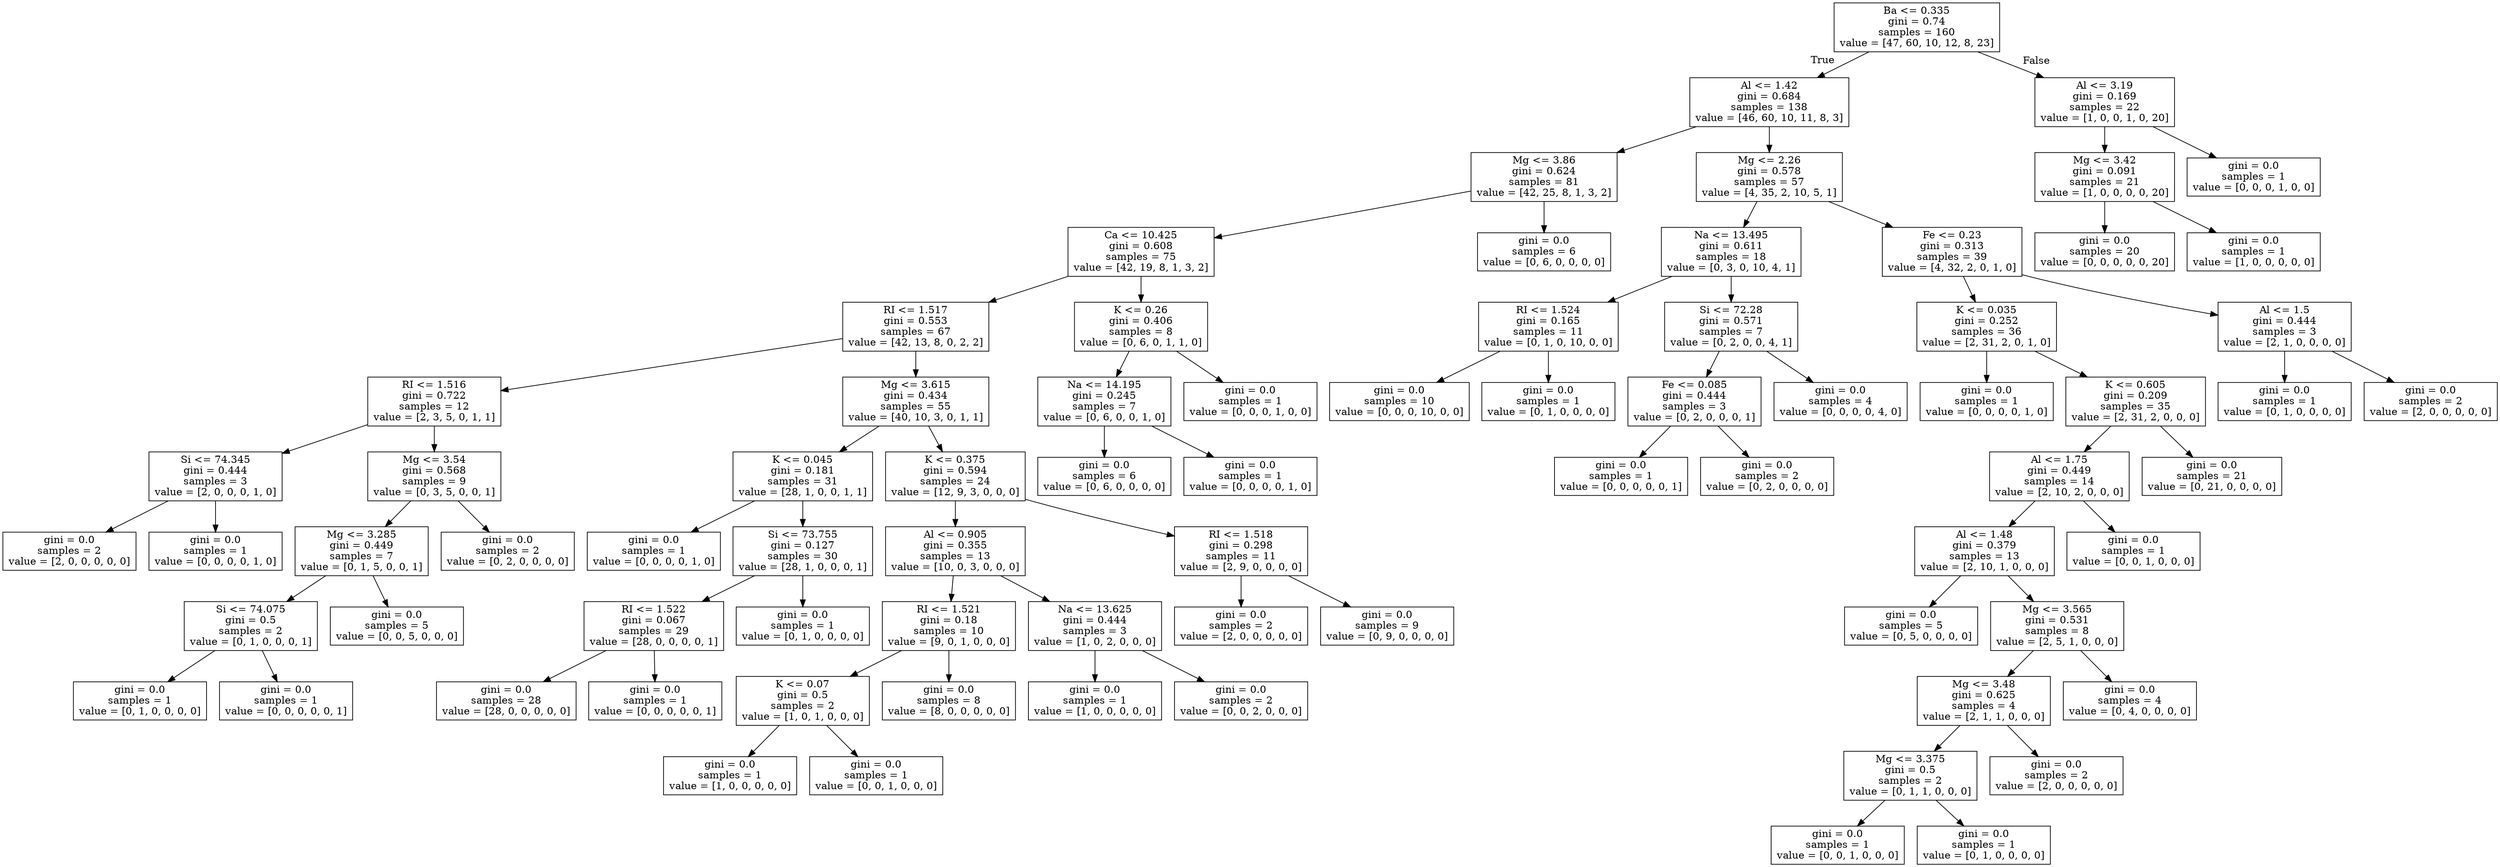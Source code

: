digraph Tree {
node [shape=box] ;
0 [label="Ba <= 0.335\ngini = 0.74\nsamples = 160\nvalue = [47, 60, 10, 12, 8, 23]"] ;
1 [label="Al <= 1.42\ngini = 0.684\nsamples = 138\nvalue = [46, 60, 10, 11, 8, 3]"] ;
0 -> 1 [labeldistance=2.5, labelangle=45, headlabel="True"] ;
2 [label="Mg <= 3.86\ngini = 0.624\nsamples = 81\nvalue = [42, 25, 8, 1, 3, 2]"] ;
1 -> 2 ;
3 [label="Ca <= 10.425\ngini = 0.608\nsamples = 75\nvalue = [42, 19, 8, 1, 3, 2]"] ;
2 -> 3 ;
4 [label="RI <= 1.517\ngini = 0.553\nsamples = 67\nvalue = [42, 13, 8, 0, 2, 2]"] ;
3 -> 4 ;
5 [label="RI <= 1.516\ngini = 0.722\nsamples = 12\nvalue = [2, 3, 5, 0, 1, 1]"] ;
4 -> 5 ;
6 [label="Si <= 74.345\ngini = 0.444\nsamples = 3\nvalue = [2, 0, 0, 0, 1, 0]"] ;
5 -> 6 ;
7 [label="gini = 0.0\nsamples = 2\nvalue = [2, 0, 0, 0, 0, 0]"] ;
6 -> 7 ;
8 [label="gini = 0.0\nsamples = 1\nvalue = [0, 0, 0, 0, 1, 0]"] ;
6 -> 8 ;
9 [label="Mg <= 3.54\ngini = 0.568\nsamples = 9\nvalue = [0, 3, 5, 0, 0, 1]"] ;
5 -> 9 ;
10 [label="Mg <= 3.285\ngini = 0.449\nsamples = 7\nvalue = [0, 1, 5, 0, 0, 1]"] ;
9 -> 10 ;
11 [label="Si <= 74.075\ngini = 0.5\nsamples = 2\nvalue = [0, 1, 0, 0, 0, 1]"] ;
10 -> 11 ;
12 [label="gini = 0.0\nsamples = 1\nvalue = [0, 1, 0, 0, 0, 0]"] ;
11 -> 12 ;
13 [label="gini = 0.0\nsamples = 1\nvalue = [0, 0, 0, 0, 0, 1]"] ;
11 -> 13 ;
14 [label="gini = 0.0\nsamples = 5\nvalue = [0, 0, 5, 0, 0, 0]"] ;
10 -> 14 ;
15 [label="gini = 0.0\nsamples = 2\nvalue = [0, 2, 0, 0, 0, 0]"] ;
9 -> 15 ;
16 [label="Mg <= 3.615\ngini = 0.434\nsamples = 55\nvalue = [40, 10, 3, 0, 1, 1]"] ;
4 -> 16 ;
17 [label="K <= 0.045\ngini = 0.181\nsamples = 31\nvalue = [28, 1, 0, 0, 1, 1]"] ;
16 -> 17 ;
18 [label="gini = 0.0\nsamples = 1\nvalue = [0, 0, 0, 0, 1, 0]"] ;
17 -> 18 ;
19 [label="Si <= 73.755\ngini = 0.127\nsamples = 30\nvalue = [28, 1, 0, 0, 0, 1]"] ;
17 -> 19 ;
20 [label="RI <= 1.522\ngini = 0.067\nsamples = 29\nvalue = [28, 0, 0, 0, 0, 1]"] ;
19 -> 20 ;
21 [label="gini = 0.0\nsamples = 28\nvalue = [28, 0, 0, 0, 0, 0]"] ;
20 -> 21 ;
22 [label="gini = 0.0\nsamples = 1\nvalue = [0, 0, 0, 0, 0, 1]"] ;
20 -> 22 ;
23 [label="gini = 0.0\nsamples = 1\nvalue = [0, 1, 0, 0, 0, 0]"] ;
19 -> 23 ;
24 [label="K <= 0.375\ngini = 0.594\nsamples = 24\nvalue = [12, 9, 3, 0, 0, 0]"] ;
16 -> 24 ;
25 [label="Al <= 0.905\ngini = 0.355\nsamples = 13\nvalue = [10, 0, 3, 0, 0, 0]"] ;
24 -> 25 ;
26 [label="RI <= 1.521\ngini = 0.18\nsamples = 10\nvalue = [9, 0, 1, 0, 0, 0]"] ;
25 -> 26 ;
27 [label="K <= 0.07\ngini = 0.5\nsamples = 2\nvalue = [1, 0, 1, 0, 0, 0]"] ;
26 -> 27 ;
28 [label="gini = 0.0\nsamples = 1\nvalue = [1, 0, 0, 0, 0, 0]"] ;
27 -> 28 ;
29 [label="gini = 0.0\nsamples = 1\nvalue = [0, 0, 1, 0, 0, 0]"] ;
27 -> 29 ;
30 [label="gini = 0.0\nsamples = 8\nvalue = [8, 0, 0, 0, 0, 0]"] ;
26 -> 30 ;
31 [label="Na <= 13.625\ngini = 0.444\nsamples = 3\nvalue = [1, 0, 2, 0, 0, 0]"] ;
25 -> 31 ;
32 [label="gini = 0.0\nsamples = 1\nvalue = [1, 0, 0, 0, 0, 0]"] ;
31 -> 32 ;
33 [label="gini = 0.0\nsamples = 2\nvalue = [0, 0, 2, 0, 0, 0]"] ;
31 -> 33 ;
34 [label="RI <= 1.518\ngini = 0.298\nsamples = 11\nvalue = [2, 9, 0, 0, 0, 0]"] ;
24 -> 34 ;
35 [label="gini = 0.0\nsamples = 2\nvalue = [2, 0, 0, 0, 0, 0]"] ;
34 -> 35 ;
36 [label="gini = 0.0\nsamples = 9\nvalue = [0, 9, 0, 0, 0, 0]"] ;
34 -> 36 ;
37 [label="K <= 0.26\ngini = 0.406\nsamples = 8\nvalue = [0, 6, 0, 1, 1, 0]"] ;
3 -> 37 ;
38 [label="Na <= 14.195\ngini = 0.245\nsamples = 7\nvalue = [0, 6, 0, 0, 1, 0]"] ;
37 -> 38 ;
39 [label="gini = 0.0\nsamples = 6\nvalue = [0, 6, 0, 0, 0, 0]"] ;
38 -> 39 ;
40 [label="gini = 0.0\nsamples = 1\nvalue = [0, 0, 0, 0, 1, 0]"] ;
38 -> 40 ;
41 [label="gini = 0.0\nsamples = 1\nvalue = [0, 0, 0, 1, 0, 0]"] ;
37 -> 41 ;
42 [label="gini = 0.0\nsamples = 6\nvalue = [0, 6, 0, 0, 0, 0]"] ;
2 -> 42 ;
43 [label="Mg <= 2.26\ngini = 0.578\nsamples = 57\nvalue = [4, 35, 2, 10, 5, 1]"] ;
1 -> 43 ;
44 [label="Na <= 13.495\ngini = 0.611\nsamples = 18\nvalue = [0, 3, 0, 10, 4, 1]"] ;
43 -> 44 ;
45 [label="RI <= 1.524\ngini = 0.165\nsamples = 11\nvalue = [0, 1, 0, 10, 0, 0]"] ;
44 -> 45 ;
46 [label="gini = 0.0\nsamples = 10\nvalue = [0, 0, 0, 10, 0, 0]"] ;
45 -> 46 ;
47 [label="gini = 0.0\nsamples = 1\nvalue = [0, 1, 0, 0, 0, 0]"] ;
45 -> 47 ;
48 [label="Si <= 72.28\ngini = 0.571\nsamples = 7\nvalue = [0, 2, 0, 0, 4, 1]"] ;
44 -> 48 ;
49 [label="Fe <= 0.085\ngini = 0.444\nsamples = 3\nvalue = [0, 2, 0, 0, 0, 1]"] ;
48 -> 49 ;
50 [label="gini = 0.0\nsamples = 1\nvalue = [0, 0, 0, 0, 0, 1]"] ;
49 -> 50 ;
51 [label="gini = 0.0\nsamples = 2\nvalue = [0, 2, 0, 0, 0, 0]"] ;
49 -> 51 ;
52 [label="gini = 0.0\nsamples = 4\nvalue = [0, 0, 0, 0, 4, 0]"] ;
48 -> 52 ;
53 [label="Fe <= 0.23\ngini = 0.313\nsamples = 39\nvalue = [4, 32, 2, 0, 1, 0]"] ;
43 -> 53 ;
54 [label="K <= 0.035\ngini = 0.252\nsamples = 36\nvalue = [2, 31, 2, 0, 1, 0]"] ;
53 -> 54 ;
55 [label="gini = 0.0\nsamples = 1\nvalue = [0, 0, 0, 0, 1, 0]"] ;
54 -> 55 ;
56 [label="K <= 0.605\ngini = 0.209\nsamples = 35\nvalue = [2, 31, 2, 0, 0, 0]"] ;
54 -> 56 ;
57 [label="Al <= 1.75\ngini = 0.449\nsamples = 14\nvalue = [2, 10, 2, 0, 0, 0]"] ;
56 -> 57 ;
58 [label="Al <= 1.48\ngini = 0.379\nsamples = 13\nvalue = [2, 10, 1, 0, 0, 0]"] ;
57 -> 58 ;
59 [label="gini = 0.0\nsamples = 5\nvalue = [0, 5, 0, 0, 0, 0]"] ;
58 -> 59 ;
60 [label="Mg <= 3.565\ngini = 0.531\nsamples = 8\nvalue = [2, 5, 1, 0, 0, 0]"] ;
58 -> 60 ;
61 [label="Mg <= 3.48\ngini = 0.625\nsamples = 4\nvalue = [2, 1, 1, 0, 0, 0]"] ;
60 -> 61 ;
62 [label="Mg <= 3.375\ngini = 0.5\nsamples = 2\nvalue = [0, 1, 1, 0, 0, 0]"] ;
61 -> 62 ;
63 [label="gini = 0.0\nsamples = 1\nvalue = [0, 0, 1, 0, 0, 0]"] ;
62 -> 63 ;
64 [label="gini = 0.0\nsamples = 1\nvalue = [0, 1, 0, 0, 0, 0]"] ;
62 -> 64 ;
65 [label="gini = 0.0\nsamples = 2\nvalue = [2, 0, 0, 0, 0, 0]"] ;
61 -> 65 ;
66 [label="gini = 0.0\nsamples = 4\nvalue = [0, 4, 0, 0, 0, 0]"] ;
60 -> 66 ;
67 [label="gini = 0.0\nsamples = 1\nvalue = [0, 0, 1, 0, 0, 0]"] ;
57 -> 67 ;
68 [label="gini = 0.0\nsamples = 21\nvalue = [0, 21, 0, 0, 0, 0]"] ;
56 -> 68 ;
69 [label="Al <= 1.5\ngini = 0.444\nsamples = 3\nvalue = [2, 1, 0, 0, 0, 0]"] ;
53 -> 69 ;
70 [label="gini = 0.0\nsamples = 1\nvalue = [0, 1, 0, 0, 0, 0]"] ;
69 -> 70 ;
71 [label="gini = 0.0\nsamples = 2\nvalue = [2, 0, 0, 0, 0, 0]"] ;
69 -> 71 ;
72 [label="Al <= 3.19\ngini = 0.169\nsamples = 22\nvalue = [1, 0, 0, 1, 0, 20]"] ;
0 -> 72 [labeldistance=2.5, labelangle=-45, headlabel="False"] ;
73 [label="Mg <= 3.42\ngini = 0.091\nsamples = 21\nvalue = [1, 0, 0, 0, 0, 20]"] ;
72 -> 73 ;
74 [label="gini = 0.0\nsamples = 20\nvalue = [0, 0, 0, 0, 0, 20]"] ;
73 -> 74 ;
75 [label="gini = 0.0\nsamples = 1\nvalue = [1, 0, 0, 0, 0, 0]"] ;
73 -> 75 ;
76 [label="gini = 0.0\nsamples = 1\nvalue = [0, 0, 0, 1, 0, 0]"] ;
72 -> 76 ;
}
